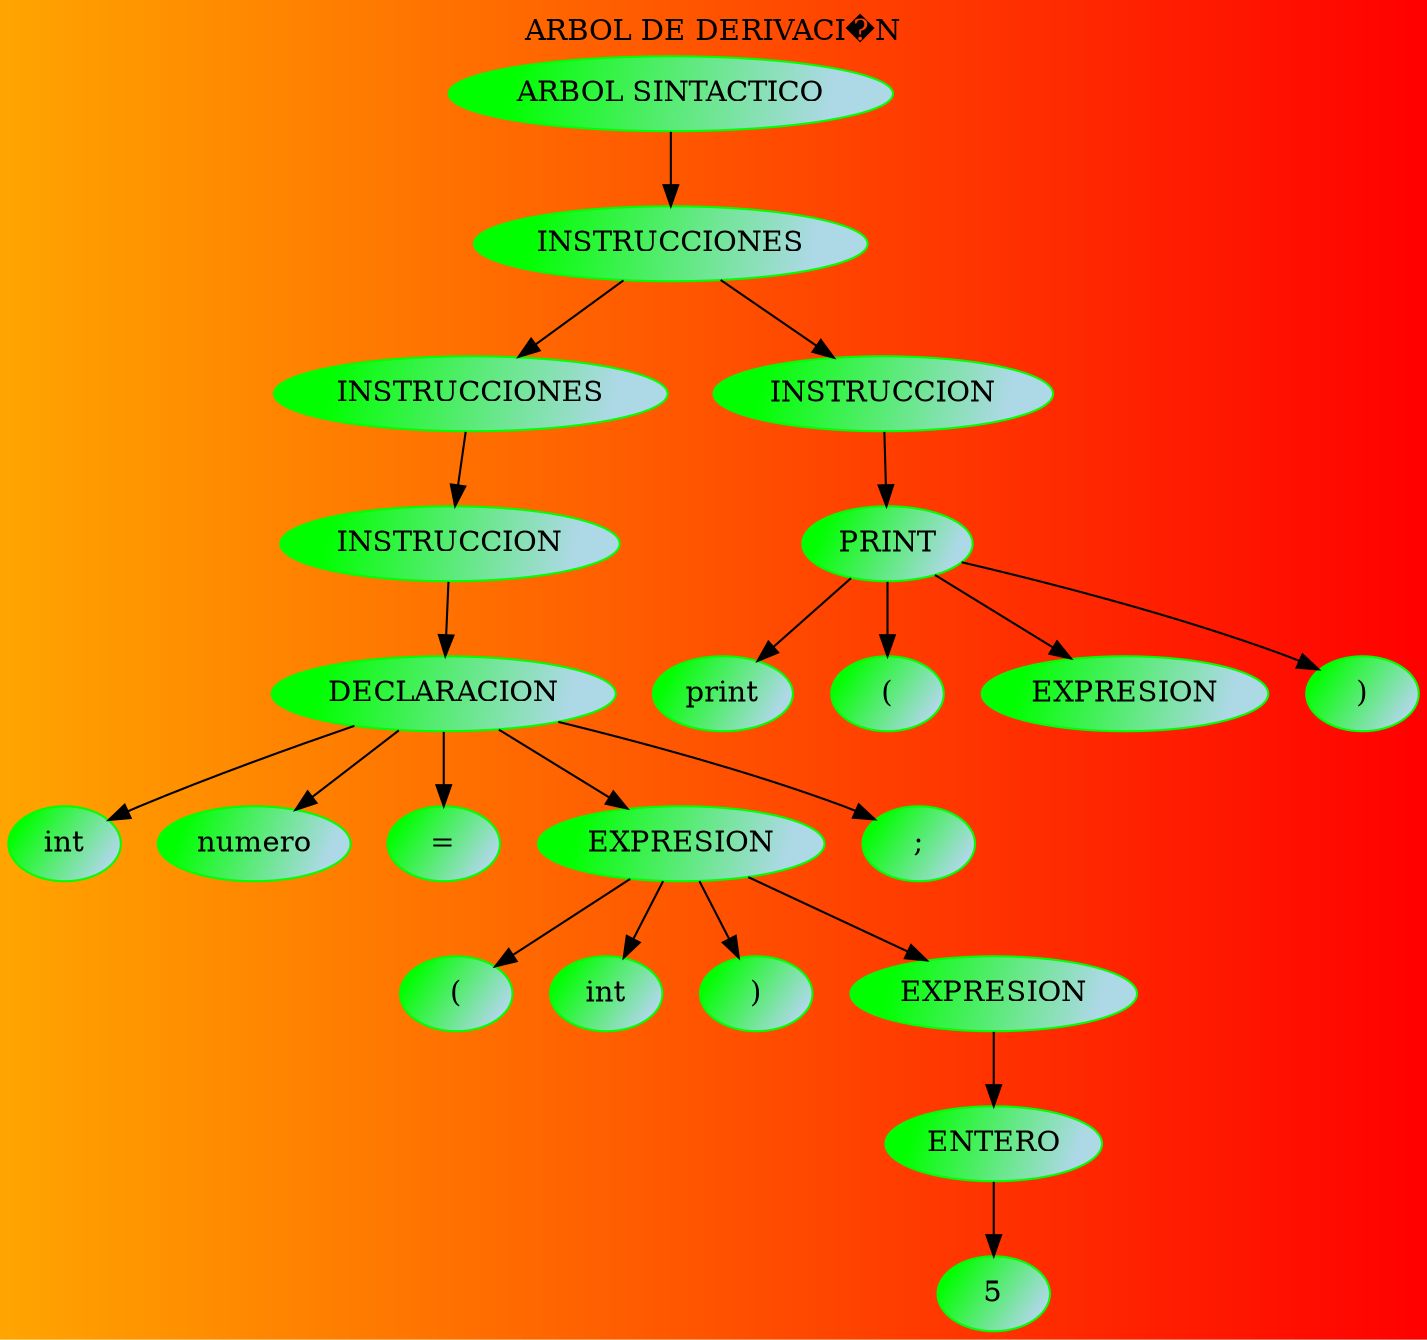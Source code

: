 digraph G {

layout=dot     
fontcolor="black"   
label="ARBOL DE DERIVACI�N"      
labelloc = "t"  
bgcolor="orange:red"      
edge [weight=1000 color=black ]  
node [shape=ellipse style="filled"  color="green:lightblue" gradientangle="315"]   node_0[label="ARBOL SINTACTICO"]
node_1[label="INSTRUCCIONES"]
node_2[label="INSTRUCCIONES"]
node_3[label="INSTRUCCION"]
node_4[label="DECLARACION"]
node_5[label="int"]
node_6[label="numero"]
node_7[label="="]
node_8[label="EXPRESION"]
node_9[label="("]
node_10[label="int"]
node_11[label=")"]
node_12[label="EXPRESION"]
node_13[label="ENTERO"]
node_14[label="5"]
node_15[label=";"]
node_16[label="INSTRUCCION"]
node_17[label="PRINT"]
node_18[label="print"]
node_19[label="("]
node_20[label="EXPRESION"]
node_21[label=")"]

node_0->node_1
node_1->node_2
node_2->node_3
node_3->node_4
node_4->node_5
node_4->node_6
node_4->node_7
node_4->node_8
node_8->node_9
node_8->node_10
node_8->node_11
node_8->node_12
node_12->node_13
node_13->node_14
node_4->node_15
node_1->node_16
node_16->node_17
node_17->node_18
node_17->node_19
node_17->node_20
node_17->node_21

}